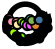 <?xml version="1.0"?>
<!DOCTYPE ipe SYSTEM "ipe.dtd">
<ipe version="70218">
<ipestyle name="alpha-values">
<opacity name="255" value="1"/>
</ipestyle>
<ipestyle name="paper-size">
<layout paper="1000 1000" origin="0 0" frame="1000 1000"/>
</ipestyle>
<ipestyle name="marks">
<symbol name="mark/disk(sx)" transformations="translations">
<path fill="sym-stroke">
0.6 0 0 0.6 0 0 e
</path>
</symbol>
<symbol name="mark/fdisk(sfx)" transformations="translations">
<group>
<path fill="sym-fill">
0.5 0 0 0.5 0 0 e
</path>
<path fill="sym-stroke" fillrule="eofill">
0.6 0 0 0.6 0 0 e
0.4 0 0 0.4 0 0 e
</path>
</group>
</symbol>
</ipestyle>
<page>
<layer name="alpha"/>
<path layer="alpha" stroke="0" pen="2" opacity="255" stroke-opacity="opaque">
6.00913 0 0 6.00913 0 0 e
</path>
<path stroke="0" pen="2" opacity="255" stroke-opacity="opaque">
8.02404 -2.51559 m
8.50114 -2.66517 l
</path>
<path stroke="0" pen="2" opacity="255" stroke-opacity="opaque">
8.02404 -2.51559 m
8.50114 -2.66517 l
</path>
<path stroke="0" pen="2" opacity="255" stroke-opacity="opaque">
-6.24955 0.86501 m
6.30913 0 0 6.30913 0 0 -6.2904 -0.485793 a
</path>
<path stroke="0" pen="2" opacity="255" stroke-opacity="opaque">
-5.95238 0.823878 m
-6.24955 0.86501 l
</path>
<path stroke="0" pen="2" opacity="255" stroke-opacity="opaque">
-5.99129 -0.462694 m
-6.2904 -0.485793 l
</path>
<path stroke="0" pen="2" opacity="255" stroke-opacity="opaque">
8.02404 -2.51559 m
8.50114 -2.66517 l
</path>
<path stroke="0" pen="2" opacity="255" stroke-opacity="opaque">
8.02404 -2.51559 m
8.50114 -2.66517 l
</path>
<path stroke="0" pen="2" opacity="255" stroke-opacity="opaque">
-6.60611 0.199773 m
6.60913 0 0 6.60913 0 0 -6.3557 -1.81262 a
</path>
<path stroke="0" pen="2" opacity="255" stroke-opacity="opaque">
-6.30625 0.190705 m
-6.60611 0.199773 l
</path>
<path stroke="0" pen="2" opacity="255" stroke-opacity="opaque">
-5.77871 -1.64807 m
-6.3557 -1.81262 l
</path>
<path stroke="0" pen="2" opacity="255" stroke-opacity="opaque">
8.02404 -2.51559 m
8.50114 -2.66517 l
</path>
<path stroke="0" pen="2" opacity="255" stroke-opacity="opaque">
8.02404 -2.51559 m
8.50114 -2.66517 l
</path>
<path stroke="0" pen="2" opacity="255" stroke-opacity="opaque">
-6.85625 -0.853129 m
6.90913 0 0 6.90913 0 0 -6.2541 -2.93636 a
</path>
<path stroke="0" pen="2" opacity="255" stroke-opacity="opaque">
-6.55855 -0.816086 m
-6.85625 -0.853129 l
</path>
<path stroke="0" pen="2" opacity="255" stroke-opacity="opaque">
-5.43943 -2.55386 m
-6.2541 -2.93636 l
</path>
<path stroke="0" pen="2" opacity="255" stroke-opacity="opaque">
8.02404 -2.51559 m
8.50114 -2.66517 l
</path>
<path stroke="0" pen="2" opacity="255" stroke-opacity="opaque">
8.02404 -2.51559 m
8.50114 -2.66517 l
</path>
<path stroke="0" pen="2" opacity="255" stroke-opacity="opaque">
-6.92562 -2.00182 m
7.20913 0 0 7.20913 0 0 -5.95526 -4.06281 a
</path>
<path stroke="0" pen="2" opacity="255" stroke-opacity="opaque">
-6.63742 -1.91852 m
-6.92562 -2.00182 l
</path>
<path stroke="0" pen="2" opacity="255" stroke-opacity="opaque">
-4.96397 -3.38653 m
-5.95526 -4.06281 l
</path>
<path stroke="0" pen="2" opacity="255" stroke-opacity="opaque">
8.02404 -2.51559 m
8.50114 -2.66517 l
</path>
<path stroke="0" pen="2" opacity="255" stroke-opacity="opaque">
8.02404 -2.51559 m
8.50114 -2.66517 l
</path>
<path stroke="0" pen="2" opacity="255" stroke-opacity="opaque">
8.02404 -2.51559 m
8.50114 -2.66517 l
</path>
<path stroke="0" pen="2" opacity="255" stroke-opacity="opaque">
-4.45463 -4.46782 m
6.30913 0 0 6.30913 0 0 -1.52219 -6.12275 a
</path>
<path stroke="0" pen="2" opacity="255" stroke-opacity="opaque">
-4.24281 -4.25537 m
-4.45463 -4.46782 l
</path>
<path stroke="0" pen="2" opacity="255" stroke-opacity="opaque">
-1.44981 -5.83161 m
-1.52219 -6.12275 l
</path>
<path stroke="0" pen="2" opacity="255" stroke-opacity="opaque">
8.02404 -2.51559 m
8.50114 -2.66517 l
</path>
<path stroke="0" pen="2" opacity="255" stroke-opacity="opaque">
8.02404 -2.51559 m
8.50114 -2.66517 l
</path>
<path stroke="0" pen="2" opacity="255" stroke-opacity="opaque">
-3.2483 -5.75579 m
6.60913 0 0 6.60913 0 0 5.2573 -4.00516 a
</path>
<path stroke="0" pen="2" opacity="255" stroke-opacity="opaque">
-3.10085 -5.49453 m
-3.2483 -5.75579 l
</path>
<path stroke="0" pen="2" opacity="255" stroke-opacity="opaque">
4.78003 -3.64156 m
5.2573 -4.00516 l
</path>
<path stroke="0" pen="2" opacity="255" stroke-opacity="opaque">
8.02404 -2.51559 m
8.50114 -2.66517 l
</path>
<path stroke="0" pen="2" opacity="255" stroke-opacity="opaque">
8.02404 -2.51559 m
8.50114 -2.66517 l
</path>
<path stroke="0" pen="2" opacity="255" stroke-opacity="opaque">
1.39285 -6.76728 m
6.90913 0 0 6.90913 0 0 6.18896 -3.07129 a
</path>
<path stroke="0" pen="2" opacity="255" stroke-opacity="opaque">
1.33237 -6.47344 m
1.39285 -6.76728 l
</path>
<path stroke="0" pen="2" opacity="255" stroke-opacity="opaque">
5.38277 -2.67122 m
6.18896 -3.07129 l
</path>
<path stroke="0" pen="2" opacity="255" stroke-opacity="opaque">
8.02404 -2.51559 m
8.50114 -2.66517 l
</path>
<path stroke="0" pen="2" opacity="255" stroke-opacity="opaque">
-6.79378 -3.19868 m
7.50913 0 0 7.50913 0 0 4.58359 -5.94792 a
</path>
<path stroke="0" pen="2" opacity="255" stroke-opacity="opaque">
-6.52236 -3.07089 m
-6.79378 -3.19868 l
</path>
<path stroke="0" pen="2" opacity="255" stroke-opacity="opaque">
4.21735 -5.47266 m
4.58359 -5.94792 l
</path>
<path stroke="0" pen="2" opacity="255" stroke-opacity="opaque">
8.02404 -2.51559 m
8.50114 -2.66517 l
</path>
<path stroke="0" pen="2" opacity="255" stroke-opacity="opaque">
8.02404 -2.51559 m
8.50114 -2.66517 l
</path>
<path stroke="0" pen="2" opacity="255" stroke-opacity="opaque">
8.02404 -2.51559 m
8.50114 -2.66517 l
</path>
<path stroke="0" pen="2" opacity="255" stroke-opacity="opaque">
8.02404 -2.51559 m
8.50114 -2.66517 l
</path>
<path stroke="0" pen="2" opacity="255" stroke-opacity="opaque">
8.02404 -2.51559 m
8.50114 -2.66517 l
</path>
<path stroke="0" pen="2" opacity="255" stroke-opacity="opaque">
5.85526 -2.34969 m
6.30913 0 0 6.30913 0 0 5.98905 -1.98403 a
</path>
<path stroke="0" pen="2" opacity="255" stroke-opacity="opaque">
5.57684 -2.23796 m
5.85526 -2.34969 l
</path>
<path stroke="0" pen="2" opacity="255" stroke-opacity="opaque">
5.70427 -1.88969 m
5.98905 -1.98403 l
</path>
<path stroke="0" pen="2" opacity="255" stroke-opacity="opaque">
8.02404 -2.51559 m
8.50114 -2.66517 l
</path>
<path stroke="0" pen="2" opacity="255" stroke-opacity="opaque">
6.20671 -2.27097 m
6.60913 0 0 6.60913 0 0 6.39592 -1.66515 a
</path>
<path stroke="0" pen="2" opacity="255" stroke-opacity="opaque">
5.81528 -1.51398 m
6.39592 -1.66515 l
</path>
<path stroke="0" pen="2" opacity="255" stroke-opacity="opaque">
5.92498 -2.16789 m
6.20671 -2.27097 l
</path>
<path stroke="0" pen="2" opacity="255" stroke-opacity="opaque">
8.02404 -2.51559 m
8.50114 -2.66517 l
</path>
<path stroke="0" pen="2" opacity="255" stroke-opacity="opaque">
6.28773 -2.86364 m
6.90913 0 0 6.90913 0 0 6.59495 -2.05977 a
</path>
<path stroke="0" pen="2" opacity="255" stroke-opacity="opaque">
5.46868 -2.49062 m
6.28773 -2.86364 l
</path>
<path stroke="0" pen="2" opacity="255" stroke-opacity="opaque">
6.30859 -1.97033 m
6.59495 -2.05977 l
</path>
<path stroke="0" pen="2" opacity="255" stroke-opacity="opaque">
8.02404 -2.51559 m
8.50114 -2.66517 l
</path>
<path stroke="0" pen="2" opacity="255" stroke-opacity="opaque">
8.02404 -2.51559 m
8.50114 -2.66517 l
</path>
<path stroke="0" pen="2" opacity="255" stroke-opacity="opaque">
8.02404 -2.51559 m
8.50114 -2.66517 l
</path>
<path stroke="0" pen="2" opacity="255" stroke-opacity="opaque">
6.19823 -1.1777 m
6.30913 0 0 6.30913 0 0 6.26557 -0.740061 a
</path>
<path stroke="0" pen="2" opacity="255" stroke-opacity="opaque">
5.96764 -0.704871 m
6.26557 -0.740061 l
</path>
<path stroke="0" pen="2" opacity="255" stroke-opacity="opaque">
5.90351 -1.1217 m
6.19823 -1.1777 l
</path>
<path stroke="0" pen="2" opacity="255" stroke-opacity="opaque">
8.02404 -2.51559 m
8.50114 -2.66517 l
</path>
<path stroke="0" pen="2" opacity="255" stroke-opacity="opaque">
6.7341 -2.57359 m
7.20913 0 0 7.20913 0 0 7.12528 -1.09634 a
</path>
<path stroke="0" pen="2" opacity="255" stroke-opacity="opaque">
6.45387 -2.46649 m
6.7341 -2.57359 l
</path>
<path stroke="0" pen="2" opacity="255" stroke-opacity="opaque">
6.23574 -0.959473 m
7.12528 -1.09634 l
</path>
<path stroke="0" pen="2" opacity="255" stroke-opacity="opaque">
8.02404 -2.51559 m
8.50114 -2.66517 l
</path>
<path stroke="0" pen="2" opacity="255" stroke-opacity="opaque">
8.02404 -2.51559 m
8.50114 -2.66517 l
</path>
<path stroke="0" pen="2" opacity="255" stroke-opacity="opaque">
8.02404 -2.51559 m
8.50114 -2.66517 l
</path>
<path stroke="0" pen="2" opacity="255" stroke-opacity="opaque">
6.30169 -0.306203 m
6.30913 0 0 6.30913 0 0 6.30261 0.28666 a
</path>
<path stroke="0" pen="2" opacity="255" stroke-opacity="opaque">
6.00292 0.273029 m
6.30261 0.28666 l
</path>
<path stroke="0" pen="2" opacity="255" stroke-opacity="opaque">
6.00205 -0.291643 m
6.30169 -0.306203 l
</path>
<path stroke="0" pen="2" opacity="255" stroke-opacity="opaque">
8.02404 -2.51559 m
8.50114 -2.66517 l
</path>
<path stroke="0" pen="2" opacity="255" stroke-opacity="opaque">
7.25895 -1.92215 m
7.50913 0 0 7.50913 0 0 7.50912 -0.0116432 a
</path>
<path stroke="0" pen="2" opacity="255" stroke-opacity="opaque">
6.96894 -1.84536 m
7.25895 -1.92215 l
</path>
<path stroke="0" pen="2" opacity="255" stroke-opacity="opaque">
6.30912 -0.00978259 m
7.50912 -0.0116432 l
</path>
<path stroke="0" pen="2" opacity="255" stroke-opacity="opaque">
8.02404 -2.51559 m
8.50114 -2.66517 l
</path>
<path stroke="0" pen="2" opacity="255" stroke-opacity="opaque">
8.02404 -2.51559 m
8.50114 -2.66517 l
</path>
<path stroke="0" pen="2" opacity="255" stroke-opacity="opaque">
7.74303 -1.01391 m
7.80913 0 0 7.80913 0 0 7.73163 1.09746 a
</path>
<path stroke="0" pen="2" opacity="255" stroke-opacity="opaque">
7.44557 -0.974956 m
7.74303 -1.01391 l
</path>
<path stroke="0" pen="2" opacity="255" stroke-opacity="opaque">
5.94949 0.844493 m
7.73163 1.09746 l
</path>
<path stroke="0" pen="2" opacity="255" stroke-opacity="opaque">
8.02404 -2.51559 m
8.50114 -2.66517 l
</path>
<path stroke="0" pen="2" opacity="255" stroke-opacity="opaque">
-1.90468 -7.88227 m
8.10913 0 0 8.10913 0 0 8.10901 0.0437812 a
</path>
<path stroke="0" pen="2" opacity="255" stroke-opacity="opaque">
-1.76375 -7.29905 m
-1.90468 -7.88227 l
</path>
<path stroke="0" pen="2" opacity="255" stroke-opacity="opaque">
7.80901 0.0421615 m
8.10901 0.0437812 l
</path>
<path stroke="0" pen="2" opacity="255" stroke-opacity="opaque">
8.02404 -2.51559 m
8.50114 -2.66517 l
</path>
<path stroke="0" pen="2" opacity="255" stroke-opacity="opaque">
8.02404 -2.51559 m
8.50114 -2.66517 l
</path>
<path stroke="0" pen="2" opacity="255" stroke-opacity="opaque">
8.02404 -2.51559 m
8.50114 -2.66517 l
</path>
<path stroke="0" pen="2" opacity="255" stroke-opacity="opaque">
6.12808 1.50058 m
6.30913 0 0 6.30913 0 0 5.93279 2.14643 a
</path>
<path stroke="0" pen="2" opacity="255" stroke-opacity="opaque">
5.65068 2.04437 m
5.93279 2.14643 l
</path>
<path stroke="0" pen="2" opacity="255" stroke-opacity="opaque">
5.83669 1.42923 m
6.12808 1.50058 l
</path>
<path stroke="0" pen="2" opacity="255" stroke-opacity="opaque">
8.02404 -2.51559 m
8.50114 -2.66517 l
</path>
<path stroke="0" pen="2" opacity="255" stroke-opacity="opaque">
5.21898 -6.59361 m
8.40913 0 0 8.40913 0 0 8.04918 2.43394 a
</path>
<path stroke="0" pen="2" opacity="255" stroke-opacity="opaque">
5.03279 -6.35838 m
5.21898 -6.59361 l
</path>
<path stroke="0" pen="2" opacity="255" stroke-opacity="opaque">
6.03907 1.82612 m
8.04918 2.43394 l
</path>
<path stroke="0" pen="2" opacity="255" stroke-opacity="opaque">
8.02404 -2.51559 m
8.50114 -2.66517 l
</path>
<use name="mark/fdisk(sfx)" pos="-5.95238 0.823878" size="normal" fill="1 0.584 0.69"/>
<use name="mark/fdisk(sfx)" pos="-5.99129 -0.462694" size="normal" fill="1 0.607 0.631"/>
<use name="mark/fdisk(sfx)" pos="-6.30625 0.190705" size="normal" fill="0"/>
<use name="mark/fdisk(sfx)" pos="-5.77871 -1.64807" size="normal" fill="1 0.721 0.615"/>
<use name="mark/fdisk(sfx)" pos="-6.55855 -0.816086" size="normal" fill="0"/>
<use name="mark/fdisk(sfx)" pos="-5.43943 -2.55386" size="normal" fill="1 0.823 0.631"/>
<use name="mark/fdisk(sfx)" pos="-6.63742 -1.91852" size="normal" fill="0"/>
<use name="mark/fdisk(sfx)" pos="-4.96397 -3.38653" size="normal" fill="1 0.933 0.65"/>
<use name="mark/fdisk(sfx)" pos="-6.52236 -3.07089" size="normal" fill="0"/>
<use name="mark/fdisk(sfx)" pos="-4.24281 -4.25537" size="normal" fill="0.619 1 0.011"/>
<use name="mark/fdisk(sfx)" pos="-1.44981 -5.83161" size="normal" fill="0.454 1 0.023"/>
<use name="mark/fdisk(sfx)" pos="-3.10085 -5.49453" size="normal" fill="0"/>
<use name="mark/fdisk(sfx)" pos="4.78003 -3.64156" size="normal" fill="0.113 0.976 0.458"/>
<use name="mark/fdisk(sfx)" pos="1.33237 -6.47344" size="normal" fill="0"/>
<use name="mark/fdisk(sfx)" pos="5.38277 -2.67122" size="normal" fill="0.243 0.898 0.694"/>
<use name="mark/fdisk(sfx)" pos="4.21735 -5.47266" size="normal" fill="0"/>
<use name="mark/fdisk(sfx)" pos="-1.76375 -7.29905" size="normal" fill="0"/>
<use name="mark/fdisk(sfx)" pos="5.46868 -2.49062" size="normal" fill="0.47 0.447 1"/>
<use name="mark/fdisk(sfx)" pos="5.81528 -1.51398" size="normal" fill="0.831 0.384 1"/>
<use name="mark/fdisk(sfx)" pos="5.57684 -2.23796" size="normal" fill="0.972 0.349 1"/>
<use name="mark/fdisk(sfx)" pos="5.70427 -1.88969" size="normal" fill="1 0.329 1"/>
<use name="mark/fdisk(sfx)" pos="5.92498 -2.16789" size="normal" fill="0"/>
<use name="mark/fdisk(sfx)" pos="6.30859 -1.97033" size="normal" fill="0"/>
<use name="mark/fdisk(sfx)" pos="6.45387 -2.46649" size="normal" fill="0"/>
<use name="mark/fdisk(sfx)" pos="5.96764 -0.704871" size="normal" fill="1 0.478 0.85"/>
<use name="mark/fdisk(sfx)" pos="5.90351 -1.1217" size="normal" fill="1 0.505 0.811"/>
<use name="mark/fdisk(sfx)" pos="6.23574 -0.959473" size="normal" fill="0"/>
<use name="mark/fdisk(sfx)" pos="6.96894 -1.84536" size="normal" fill="0"/>
<use name="mark/fdisk(sfx)" pos="6.00292 0.273029" size="normal" fill="0.933 0.486 0.125"/>
<use name="mark/fdisk(sfx)" pos="6.00205 -0.291643" size="normal" fill="0.89 0.533 0.176"/>
<use name="mark/fdisk(sfx)" pos="6.30912 -0.00978259" size="normal" fill="0"/>
<use name="mark/fdisk(sfx)" pos="7.44557 -0.974956" size="normal" fill="0"/>
<use name="mark/fdisk(sfx)" pos="5.94949 0.844493" size="normal" fill="0.521 0.709 0.321"/>
<use name="mark/fdisk(sfx)" pos="7.80901 0.0421615" size="normal" fill="0"/>
<use name="mark/fdisk(sfx)" pos="5.03279 -6.35838" size="normal" fill="0"/>
<use name="mark/fdisk(sfx)" pos="5.65068 2.04437" size="normal" fill="0.278 0.478 0.6"/>
<use name="mark/fdisk(sfx)" pos="5.83669 1.42923" size="normal" fill="0.266 0.462 0.619"/>
<use name="mark/fdisk(sfx)" pos="6.03907 1.82612" size="normal" fill="0"/>
<use name="mark/fdisk(sfx)" pos="8.02404 -2.51559" size="normal" fill="0"/>
<use name="mark/fdisk(sfx)" pos="-5 -0.302267" size="normal" fill="1 0.584 0.69"/>
<use name="mark/fdisk(sfx)" pos="-3.13602 -0.403023" size="normal" fill="1 0.607 0.631"/>
<use name="mark/fdisk(sfx)" pos="-2.78338 -1.46096" size="normal" fill="1 0.721 0.615"/>
<use name="mark/fdisk(sfx)" pos="-3.03526 -1.46096" size="normal" fill="1 0.823 0.631"/>
<use name="mark/fdisk(sfx)" pos="-2.90932 -1.3602" size="normal" fill="1 0.933 0.65"/>
<use name="mark/fdisk(sfx)" pos="-1.27204 -0.377834" size="normal" fill="0.619 1 0.011"/>
<use name="mark/fdisk(sfx)" pos="-0.365239 -0.957179" size="normal" fill="0.454 1 0.023"/>
<use name="mark/fdisk(sfx)" pos="1.19647 -0.0503778" size="normal" fill="0.113 0.976 0.458"/>
<use name="mark/fdisk(sfx)" pos="1.67506 0.654912" size="normal" fill="0.243 0.898 0.694"/>
<use name="mark/fdisk(sfx)" pos="0.717884 -1.91436" size="normal" fill="0.47 0.447 1"/>
<use name="mark/fdisk(sfx)" pos="1.80101 -0.831234" size="normal" fill="0.831 0.384 1"/>
<use name="mark/fdisk(sfx)" pos="0.566751 -1.61209" size="normal" fill="0.972 0.349 1"/>
<use name="mark/fdisk(sfx)" pos="1.8262 -1.68766" size="normal" fill="1 0.329 1"/>
<use name="mark/fdisk(sfx)" pos="2.75819 -0.0503778" size="normal" fill="1 0.478 0.85"/>
<use name="mark/fdisk(sfx)" pos="3.81612 -1.98992" size="normal" fill="1 0.505 0.811"/>
<use name="mark/fdisk(sfx)" pos="2.88413 0" size="normal" fill="0.933 0.486 0.125"/>
<use name="mark/fdisk(sfx)" pos="3.66499 -1.71285" size="normal" fill="0.89 0.533 0.176"/>
<use name="mark/fdisk(sfx)" pos="2.30479 0.100756" size="normal" fill="0.521 0.709 0.321"/>
<use name="mark/fdisk(sfx)" pos="4.67254 0.403023" size="normal" fill="0.278 0.478 0.6"/>
<use name="mark/fdisk(sfx)" pos="5 0.302267" size="normal" fill="0.266 0.462 0.619"/>
</page>
</ipe>
